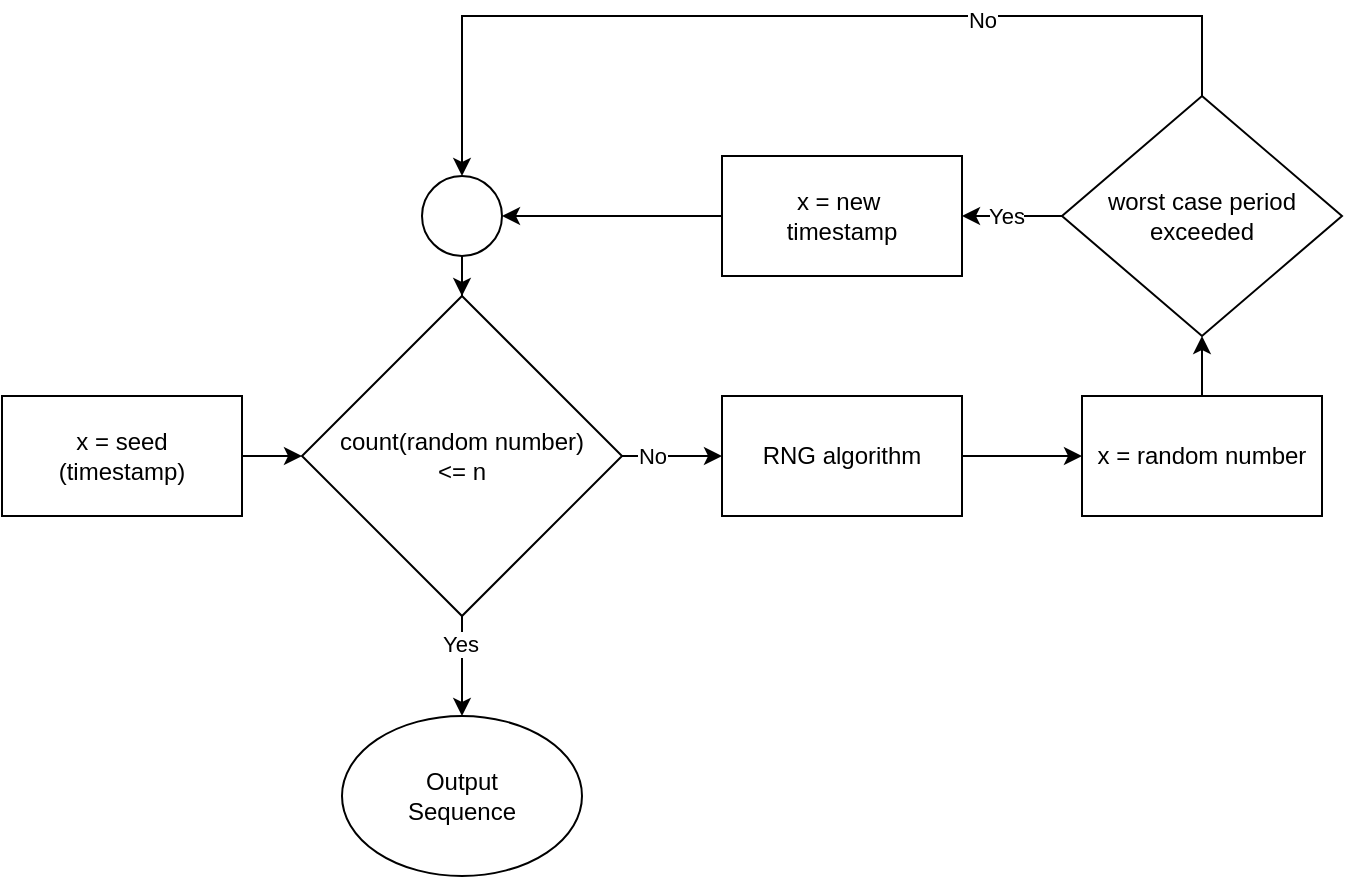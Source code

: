 <mxfile version="25.0.2">
  <diagram name="Page-1" id="2YBvvXClWsGukQMizWep">
    <mxGraphModel dx="1437" dy="850" grid="1" gridSize="10" guides="1" tooltips="1" connect="1" arrows="1" fold="1" page="1" pageScale="1" pageWidth="850" pageHeight="1100" math="0" shadow="0">
      <root>
        <mxCell id="0" />
        <mxCell id="1" parent="0" />
        <mxCell id="BXbjpWbFnJ0DZusJvFxA-12" value="" style="edgeStyle=orthogonalEdgeStyle;rounded=0;orthogonalLoop=1;jettySize=auto;html=1;" edge="1" parent="1" source="BXbjpWbFnJ0DZusJvFxA-1" target="BXbjpWbFnJ0DZusJvFxA-11">
          <mxGeometry relative="1" as="geometry" />
        </mxCell>
        <mxCell id="BXbjpWbFnJ0DZusJvFxA-1" value="x = seed&lt;div&gt;(timestamp)&lt;/div&gt;" style="rounded=0;whiteSpace=wrap;html=1;" vertex="1" parent="1">
          <mxGeometry x="90" y="525" width="120" height="60" as="geometry" />
        </mxCell>
        <mxCell id="BXbjpWbFnJ0DZusJvFxA-6" value="" style="edgeStyle=orthogonalEdgeStyle;rounded=0;orthogonalLoop=1;jettySize=auto;html=1;" edge="1" parent="1" source="BXbjpWbFnJ0DZusJvFxA-2" target="BXbjpWbFnJ0DZusJvFxA-5">
          <mxGeometry relative="1" as="geometry" />
        </mxCell>
        <mxCell id="BXbjpWbFnJ0DZusJvFxA-2" value="RNG algorithm" style="whiteSpace=wrap;html=1;rounded=0;" vertex="1" parent="1">
          <mxGeometry x="450" y="525" width="120" height="60" as="geometry" />
        </mxCell>
        <mxCell id="BXbjpWbFnJ0DZusJvFxA-14" value="" style="edgeStyle=orthogonalEdgeStyle;rounded=0;orthogonalLoop=1;jettySize=auto;html=1;" edge="1" parent="1" source="BXbjpWbFnJ0DZusJvFxA-5" target="BXbjpWbFnJ0DZusJvFxA-7">
          <mxGeometry relative="1" as="geometry" />
        </mxCell>
        <mxCell id="BXbjpWbFnJ0DZusJvFxA-5" value="x = random number" style="whiteSpace=wrap;html=1;rounded=0;" vertex="1" parent="1">
          <mxGeometry x="630" y="525" width="120" height="60" as="geometry" />
        </mxCell>
        <mxCell id="BXbjpWbFnJ0DZusJvFxA-15" value="" style="edgeStyle=orthogonalEdgeStyle;rounded=0;orthogonalLoop=1;jettySize=auto;html=1;" edge="1" parent="1" source="BXbjpWbFnJ0DZusJvFxA-7" target="BXbjpWbFnJ0DZusJvFxA-9">
          <mxGeometry relative="1" as="geometry" />
        </mxCell>
        <mxCell id="BXbjpWbFnJ0DZusJvFxA-21" value="Yes" style="edgeLabel;html=1;align=center;verticalAlign=middle;resizable=0;points=[];" vertex="1" connectable="0" parent="BXbjpWbFnJ0DZusJvFxA-15">
          <mxGeometry x="0.11" relative="1" as="geometry">
            <mxPoint as="offset" />
          </mxGeometry>
        </mxCell>
        <mxCell id="BXbjpWbFnJ0DZusJvFxA-20" style="edgeStyle=orthogonalEdgeStyle;rounded=0;orthogonalLoop=1;jettySize=auto;html=1;entryX=0.5;entryY=0;entryDx=0;entryDy=0;" edge="1" parent="1" source="BXbjpWbFnJ0DZusJvFxA-7" target="BXbjpWbFnJ0DZusJvFxA-17">
          <mxGeometry relative="1" as="geometry">
            <Array as="points">
              <mxPoint x="690" y="335" />
              <mxPoint x="320" y="335" />
            </Array>
          </mxGeometry>
        </mxCell>
        <mxCell id="BXbjpWbFnJ0DZusJvFxA-22" value="No" style="edgeLabel;html=1;align=center;verticalAlign=middle;resizable=0;points=[];" vertex="1" connectable="0" parent="BXbjpWbFnJ0DZusJvFxA-20">
          <mxGeometry x="-0.387" y="3" relative="1" as="geometry">
            <mxPoint y="-1" as="offset" />
          </mxGeometry>
        </mxCell>
        <mxCell id="BXbjpWbFnJ0DZusJvFxA-7" value="worst case period exceeded" style="rhombus;whiteSpace=wrap;html=1;rounded=0;" vertex="1" parent="1">
          <mxGeometry x="620" y="375" width="140" height="120" as="geometry" />
        </mxCell>
        <mxCell id="BXbjpWbFnJ0DZusJvFxA-18" value="" style="edgeStyle=orthogonalEdgeStyle;rounded=0;orthogonalLoop=1;jettySize=auto;html=1;" edge="1" parent="1" source="BXbjpWbFnJ0DZusJvFxA-9" target="BXbjpWbFnJ0DZusJvFxA-17">
          <mxGeometry relative="1" as="geometry" />
        </mxCell>
        <mxCell id="BXbjpWbFnJ0DZusJvFxA-9" value="x = new&amp;nbsp;&lt;div&gt;timestamp&lt;/div&gt;" style="whiteSpace=wrap;html=1;rounded=0;" vertex="1" parent="1">
          <mxGeometry x="450" y="405" width="120" height="60" as="geometry" />
        </mxCell>
        <mxCell id="BXbjpWbFnJ0DZusJvFxA-13" value="" style="edgeStyle=orthogonalEdgeStyle;rounded=0;orthogonalLoop=1;jettySize=auto;html=1;" edge="1" parent="1" source="BXbjpWbFnJ0DZusJvFxA-11" target="BXbjpWbFnJ0DZusJvFxA-2">
          <mxGeometry relative="1" as="geometry" />
        </mxCell>
        <mxCell id="BXbjpWbFnJ0DZusJvFxA-23" value="No" style="edgeLabel;html=1;align=center;verticalAlign=middle;resizable=0;points=[];" vertex="1" connectable="0" parent="BXbjpWbFnJ0DZusJvFxA-13">
          <mxGeometry x="-0.418" relative="1" as="geometry">
            <mxPoint as="offset" />
          </mxGeometry>
        </mxCell>
        <mxCell id="BXbjpWbFnJ0DZusJvFxA-27" value="" style="edgeStyle=orthogonalEdgeStyle;rounded=0;orthogonalLoop=1;jettySize=auto;html=1;" edge="1" parent="1" source="BXbjpWbFnJ0DZusJvFxA-11" target="BXbjpWbFnJ0DZusJvFxA-26">
          <mxGeometry relative="1" as="geometry" />
        </mxCell>
        <mxCell id="BXbjpWbFnJ0DZusJvFxA-28" value="Yes" style="edgeLabel;html=1;align=center;verticalAlign=middle;resizable=0;points=[];" vertex="1" connectable="0" parent="BXbjpWbFnJ0DZusJvFxA-27">
          <mxGeometry x="-0.432" y="-1" relative="1" as="geometry">
            <mxPoint as="offset" />
          </mxGeometry>
        </mxCell>
        <mxCell id="BXbjpWbFnJ0DZusJvFxA-11" value="count(random number)&lt;div&gt;&amp;lt;= n&lt;/div&gt;" style="rhombus;whiteSpace=wrap;html=1;" vertex="1" parent="1">
          <mxGeometry x="240" y="475" width="160" height="160" as="geometry" />
        </mxCell>
        <mxCell id="BXbjpWbFnJ0DZusJvFxA-19" value="" style="edgeStyle=orthogonalEdgeStyle;rounded=0;orthogonalLoop=1;jettySize=auto;html=1;" edge="1" parent="1" source="BXbjpWbFnJ0DZusJvFxA-17" target="BXbjpWbFnJ0DZusJvFxA-11">
          <mxGeometry relative="1" as="geometry" />
        </mxCell>
        <mxCell id="BXbjpWbFnJ0DZusJvFxA-17" value="" style="ellipse;whiteSpace=wrap;html=1;aspect=fixed;" vertex="1" parent="1">
          <mxGeometry x="300" y="415" width="40" height="40" as="geometry" />
        </mxCell>
        <mxCell id="BXbjpWbFnJ0DZusJvFxA-26" value="Output&lt;div&gt;Sequence&lt;/div&gt;" style="ellipse;whiteSpace=wrap;html=1;" vertex="1" parent="1">
          <mxGeometry x="260" y="685" width="120" height="80" as="geometry" />
        </mxCell>
      </root>
    </mxGraphModel>
  </diagram>
</mxfile>
